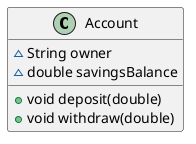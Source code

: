 @startuml
class Account {
~ String owner
~ double savingsBalance
+ void deposit(double)
+ void withdraw(double)
}


@enduml